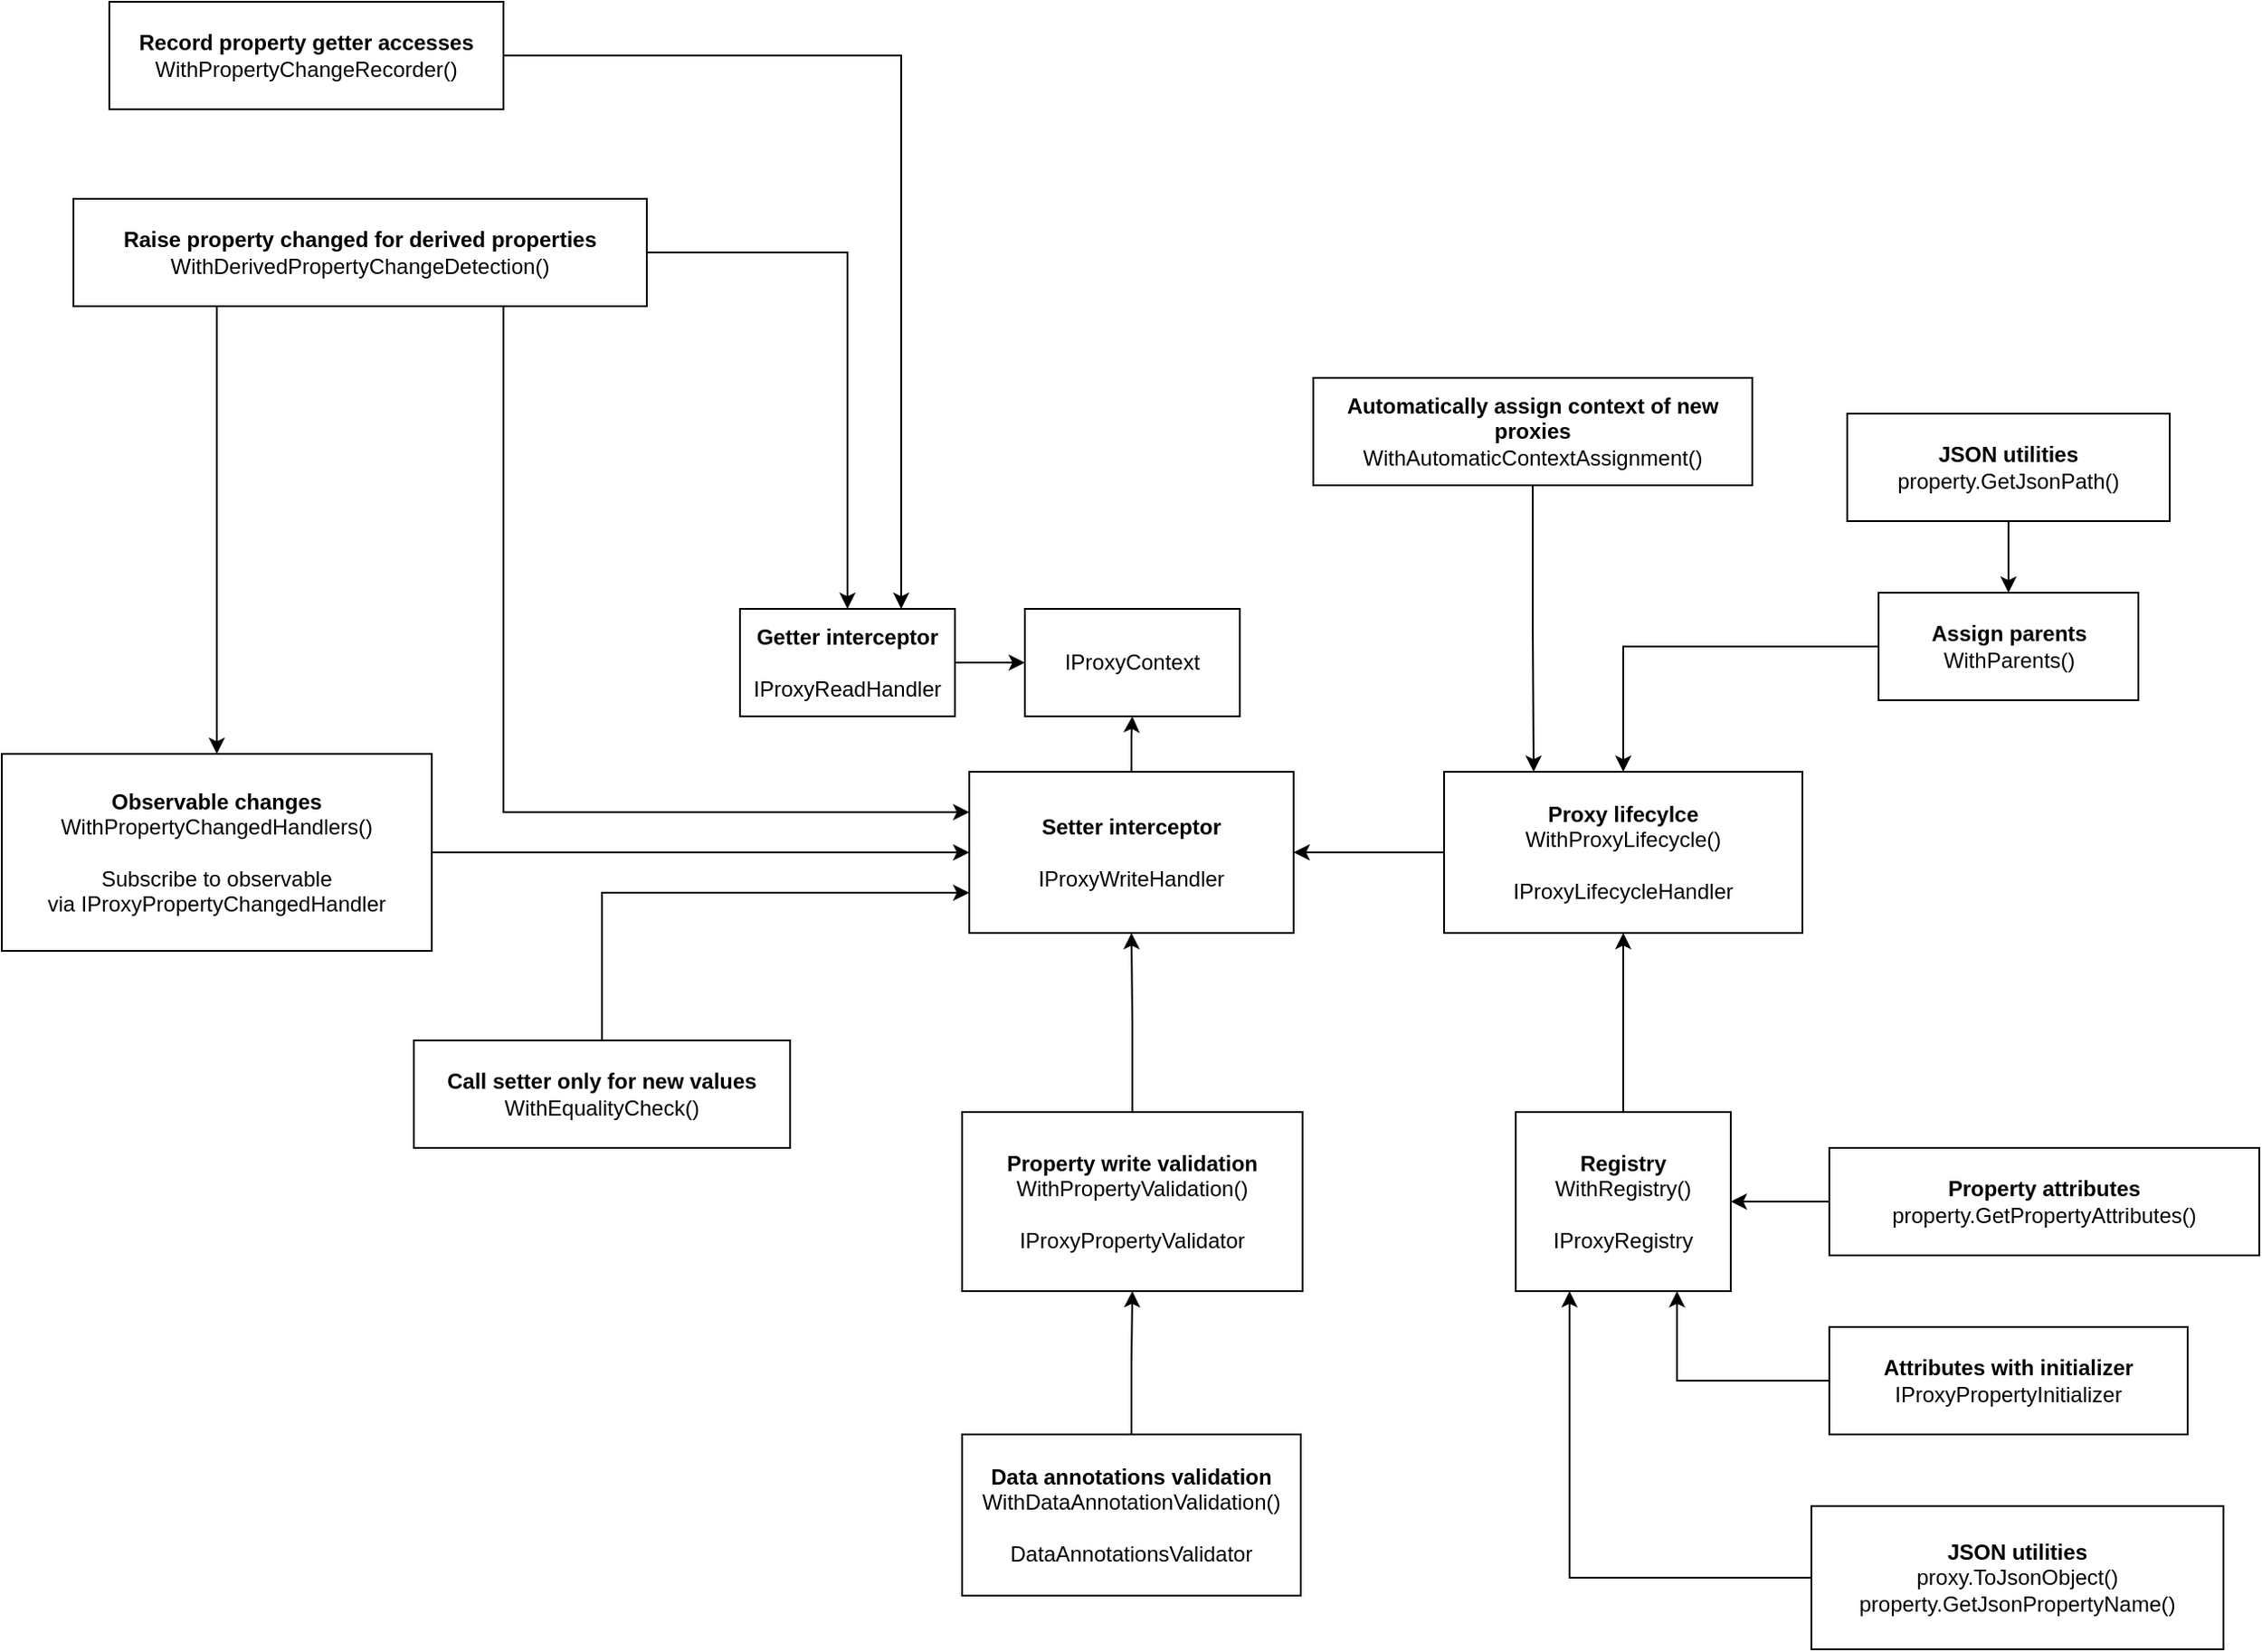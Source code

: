 <mxfile version="24.1.0" type="device">
  <diagram name="Page-1" id="Akw01ZIGIV-2cNeXsqmA">
    <mxGraphModel dx="3753" dy="1187" grid="1" gridSize="10" guides="1" tooltips="1" connect="1" arrows="1" fold="1" page="1" pageScale="1" pageWidth="1169" pageHeight="1654" math="0" shadow="0">
      <root>
        <mxCell id="0" />
        <mxCell id="1" parent="0" />
        <mxCell id="d9BL-mROPcZ20sLbiVwK-2" style="edgeStyle=orthogonalEdgeStyle;rounded=0;orthogonalLoop=1;jettySize=auto;html=1;entryX=0.5;entryY=1;entryDx=0;entryDy=0;" parent="1" source="O__Tp7NvbIp_FXz24owh-1" target="d9BL-mROPcZ20sLbiVwK-1" edge="1">
          <mxGeometry relative="1" as="geometry" />
        </mxCell>
        <mxCell id="O__Tp7NvbIp_FXz24owh-1" value="&lt;div&gt;&lt;b&gt;Setter interceptor&lt;/b&gt;&lt;/div&gt;&lt;div&gt;&lt;br&gt;&lt;/div&gt;IProxyWriteHandler" style="rounded=0;whiteSpace=wrap;html=1;" parent="1" vertex="1">
          <mxGeometry x="420" y="500" width="181" height="90" as="geometry" />
        </mxCell>
        <mxCell id="d9BL-mROPcZ20sLbiVwK-1" value="IProxyContext" style="rounded=0;whiteSpace=wrap;html=1;" parent="1" vertex="1">
          <mxGeometry x="451" y="409" width="120" height="60" as="geometry" />
        </mxCell>
        <mxCell id="d9BL-mROPcZ20sLbiVwK-3" value="&lt;div&gt;&lt;b&gt;Property write validation&lt;/b&gt;&lt;/div&gt;&lt;div&gt;WithPropertyValidation()&lt;/div&gt;&lt;div&gt;&lt;br&gt;&lt;/div&gt;IProxyPropertyValidator" style="rounded=0;whiteSpace=wrap;html=1;" parent="1" vertex="1">
          <mxGeometry x="416" y="690" width="190" height="100" as="geometry" />
        </mxCell>
        <mxCell id="d9BL-mROPcZ20sLbiVwK-4" style="edgeStyle=orthogonalEdgeStyle;rounded=0;orthogonalLoop=1;jettySize=auto;html=1;entryX=0.5;entryY=1;entryDx=0;entryDy=0;" parent="1" source="d9BL-mROPcZ20sLbiVwK-3" target="O__Tp7NvbIp_FXz24owh-1" edge="1">
          <mxGeometry relative="1" as="geometry">
            <mxPoint x="502" y="610" as="targetPoint" />
          </mxGeometry>
        </mxCell>
        <mxCell id="d9BL-mROPcZ20sLbiVwK-7" style="edgeStyle=orthogonalEdgeStyle;rounded=0;orthogonalLoop=1;jettySize=auto;html=1;entryX=0.5;entryY=1;entryDx=0;entryDy=0;" parent="1" source="d9BL-mROPcZ20sLbiVwK-6" target="d9BL-mROPcZ20sLbiVwK-3" edge="1">
          <mxGeometry relative="1" as="geometry" />
        </mxCell>
        <mxCell id="d9BL-mROPcZ20sLbiVwK-6" value="&lt;div&gt;&lt;b&gt;&lt;span style=&quot;background-color: initial;&quot;&gt;Data annotations validation&lt;/span&gt;&lt;/b&gt;&lt;/div&gt;&lt;div&gt;&lt;span style=&quot;background-color: initial;&quot;&gt;WithDataAnnotationValidation()&lt;/span&gt;&lt;br&gt;&lt;/div&gt;&lt;div&gt;&lt;br&gt;&lt;/div&gt;DataAnnotationsValidator" style="rounded=0;whiteSpace=wrap;html=1;" parent="1" vertex="1">
          <mxGeometry x="416" y="870" width="189" height="90" as="geometry" />
        </mxCell>
        <mxCell id="d9BL-mROPcZ20sLbiVwK-11" style="edgeStyle=orthogonalEdgeStyle;rounded=0;orthogonalLoop=1;jettySize=auto;html=1;entryX=0.5;entryY=1;entryDx=0;entryDy=0;" parent="1" source="d9BL-mROPcZ20sLbiVwK-8" target="d9BL-mROPcZ20sLbiVwK-9" edge="1">
          <mxGeometry relative="1" as="geometry" />
        </mxCell>
        <mxCell id="d9BL-mROPcZ20sLbiVwK-8" value="&lt;b&gt;Registry&lt;/b&gt;&lt;div&gt;WithRegistry()&lt;/div&gt;&lt;div&gt;&lt;br&gt;&lt;div&gt;IProxyRegistry&lt;br&gt;&lt;/div&gt;&lt;/div&gt;" style="rounded=0;whiteSpace=wrap;html=1;" parent="1" vertex="1">
          <mxGeometry x="725" y="690" width="120" height="100" as="geometry" />
        </mxCell>
        <mxCell id="d9BL-mROPcZ20sLbiVwK-10" style="edgeStyle=orthogonalEdgeStyle;rounded=0;orthogonalLoop=1;jettySize=auto;html=1;entryX=1;entryY=0.5;entryDx=0;entryDy=0;" parent="1" source="d9BL-mROPcZ20sLbiVwK-9" target="O__Tp7NvbIp_FXz24owh-1" edge="1">
          <mxGeometry relative="1" as="geometry" />
        </mxCell>
        <mxCell id="d9BL-mROPcZ20sLbiVwK-9" value="&lt;div&gt;&lt;b&gt;Proxy lifecylce&lt;/b&gt;&lt;/div&gt;&lt;div&gt;WithProxyLifecycle()&lt;br&gt;&lt;/div&gt;&lt;div&gt;&lt;br&gt;&lt;/div&gt;IProxyLifecycleHandler" style="rounded=0;whiteSpace=wrap;html=1;" parent="1" vertex="1">
          <mxGeometry x="685" y="500" width="200" height="90" as="geometry" />
        </mxCell>
        <mxCell id="d9BL-mROPcZ20sLbiVwK-13" style="edgeStyle=orthogonalEdgeStyle;rounded=0;orthogonalLoop=1;jettySize=auto;html=1;entryX=0.25;entryY=0;entryDx=0;entryDy=0;" parent="1" source="d9BL-mROPcZ20sLbiVwK-12" target="d9BL-mROPcZ20sLbiVwK-9" edge="1">
          <mxGeometry relative="1" as="geometry" />
        </mxCell>
        <mxCell id="d9BL-mROPcZ20sLbiVwK-12" value="&lt;div&gt;&lt;b&gt;Automatically assign context of new proxies&lt;/b&gt;&lt;/div&gt;WithAutomaticContextAssignment()" style="rounded=0;whiteSpace=wrap;html=1;" parent="1" vertex="1">
          <mxGeometry x="612" y="280" width="245" height="60" as="geometry" />
        </mxCell>
        <mxCell id="d9BL-mROPcZ20sLbiVwK-15" style="edgeStyle=orthogonalEdgeStyle;rounded=0;orthogonalLoop=1;jettySize=auto;html=1;entryX=0.5;entryY=0;entryDx=0;entryDy=0;" parent="1" source="d9BL-mROPcZ20sLbiVwK-14" target="d9BL-mROPcZ20sLbiVwK-9" edge="1">
          <mxGeometry relative="1" as="geometry" />
        </mxCell>
        <mxCell id="d9BL-mROPcZ20sLbiVwK-14" value="&lt;div&gt;&lt;b&gt;Assign parents&lt;/b&gt;&lt;/div&gt;WithParents()" style="rounded=0;whiteSpace=wrap;html=1;" parent="1" vertex="1">
          <mxGeometry x="927.5" y="400" width="145" height="60" as="geometry" />
        </mxCell>
        <mxCell id="d9BL-mROPcZ20sLbiVwK-17" style="edgeStyle=orthogonalEdgeStyle;rounded=0;orthogonalLoop=1;jettySize=auto;html=1;entryX=0;entryY=0.5;entryDx=0;entryDy=0;exitX=1;exitY=0.5;exitDx=0;exitDy=0;" parent="1" source="d9BL-mROPcZ20sLbiVwK-16" target="O__Tp7NvbIp_FXz24owh-1" edge="1">
          <mxGeometry relative="1" as="geometry" />
        </mxCell>
        <mxCell id="d9BL-mROPcZ20sLbiVwK-16" value="&lt;div&gt;&lt;span style=&quot;background-color: initial;&quot;&gt;&lt;b&gt;Observable changes&lt;/b&gt;&lt;/span&gt;&lt;/div&gt;&lt;div&gt;&lt;span style=&quot;background-color: initial;&quot;&gt;WithPropertyChangedHandlers()&lt;/span&gt;&lt;br&gt;&lt;/div&gt;&lt;div&gt;&lt;br&gt;&lt;/div&gt;&lt;div&gt;Subscribe to observable via&amp;nbsp;IProxyPropertyChangedHandler&lt;/div&gt;" style="rounded=0;whiteSpace=wrap;html=1;" parent="1" vertex="1">
          <mxGeometry x="-120" y="490" width="240" height="110" as="geometry" />
        </mxCell>
        <mxCell id="d9BL-mROPcZ20sLbiVwK-22" style="edgeStyle=orthogonalEdgeStyle;rounded=0;orthogonalLoop=1;jettySize=auto;html=1;entryX=0.75;entryY=0;entryDx=0;entryDy=0;" parent="1" source="d9BL-mROPcZ20sLbiVwK-19" target="d9BL-mROPcZ20sLbiVwK-20" edge="1">
          <mxGeometry relative="1" as="geometry" />
        </mxCell>
        <mxCell id="d9BL-mROPcZ20sLbiVwK-19" value="&lt;div&gt;&lt;b&gt;Record property getter accesses&lt;/b&gt;&lt;/div&gt;WithPropertyChangeRecorder()" style="rounded=0;whiteSpace=wrap;html=1;" parent="1" vertex="1">
          <mxGeometry x="-60" y="70" width="220" height="60" as="geometry" />
        </mxCell>
        <mxCell id="d9BL-mROPcZ20sLbiVwK-21" style="edgeStyle=orthogonalEdgeStyle;rounded=0;orthogonalLoop=1;jettySize=auto;html=1;entryX=0;entryY=0.5;entryDx=0;entryDy=0;" parent="1" source="d9BL-mROPcZ20sLbiVwK-20" target="d9BL-mROPcZ20sLbiVwK-1" edge="1">
          <mxGeometry relative="1" as="geometry" />
        </mxCell>
        <mxCell id="d9BL-mROPcZ20sLbiVwK-20" value="&lt;b&gt;Getter interceptor&lt;/b&gt;&lt;div&gt;&lt;br&gt;&lt;/div&gt;&lt;div&gt;IProxyReadHandler&lt;br&gt;&lt;/div&gt;" style="rounded=0;whiteSpace=wrap;html=1;" parent="1" vertex="1">
          <mxGeometry x="292" y="409" width="120" height="60" as="geometry" />
        </mxCell>
        <mxCell id="d9BL-mROPcZ20sLbiVwK-25" style="edgeStyle=orthogonalEdgeStyle;rounded=0;orthogonalLoop=1;jettySize=auto;html=1;entryX=0.5;entryY=0;entryDx=0;entryDy=0;" parent="1" source="d9BL-mROPcZ20sLbiVwK-24" target="d9BL-mROPcZ20sLbiVwK-20" edge="1">
          <mxGeometry relative="1" as="geometry" />
        </mxCell>
        <mxCell id="d9BL-mROPcZ20sLbiVwK-27" style="edgeStyle=orthogonalEdgeStyle;rounded=0;orthogonalLoop=1;jettySize=auto;html=1;entryX=0.5;entryY=0;entryDx=0;entryDy=0;exitX=0.25;exitY=1;exitDx=0;exitDy=0;" parent="1" source="d9BL-mROPcZ20sLbiVwK-24" target="d9BL-mROPcZ20sLbiVwK-16" edge="1">
          <mxGeometry relative="1" as="geometry" />
        </mxCell>
        <mxCell id="d9BL-mROPcZ20sLbiVwK-35" style="edgeStyle=orthogonalEdgeStyle;rounded=0;orthogonalLoop=1;jettySize=auto;html=1;entryX=0;entryY=0.25;entryDx=0;entryDy=0;exitX=0.75;exitY=1;exitDx=0;exitDy=0;" parent="1" source="d9BL-mROPcZ20sLbiVwK-24" target="O__Tp7NvbIp_FXz24owh-1" edge="1">
          <mxGeometry relative="1" as="geometry" />
        </mxCell>
        <mxCell id="d9BL-mROPcZ20sLbiVwK-24" value="&lt;div&gt;&lt;b&gt;Raise property changed for derived properties&lt;/b&gt;&lt;/div&gt;WithDerivedPropertyChangeDetection()" style="rounded=0;whiteSpace=wrap;html=1;" parent="1" vertex="1">
          <mxGeometry x="-80" y="180" width="320" height="60" as="geometry" />
        </mxCell>
        <mxCell id="d9BL-mROPcZ20sLbiVwK-30" style="edgeStyle=orthogonalEdgeStyle;rounded=0;orthogonalLoop=1;jettySize=auto;html=1;entryX=0;entryY=0.75;entryDx=0;entryDy=0;exitX=0.5;exitY=0;exitDx=0;exitDy=0;" parent="1" source="d9BL-mROPcZ20sLbiVwK-28" target="O__Tp7NvbIp_FXz24owh-1" edge="1">
          <mxGeometry relative="1" as="geometry" />
        </mxCell>
        <mxCell id="d9BL-mROPcZ20sLbiVwK-28" value="&lt;div&gt;&lt;b&gt;Call setter only for new values&lt;/b&gt;&lt;/div&gt;WithEqualityCheck()" style="rounded=0;whiteSpace=wrap;html=1;" parent="1" vertex="1">
          <mxGeometry x="110" y="650" width="210" height="60" as="geometry" />
        </mxCell>
        <mxCell id="d9BL-mROPcZ20sLbiVwK-32" style="edgeStyle=orthogonalEdgeStyle;rounded=0;orthogonalLoop=1;jettySize=auto;html=1;entryX=0.5;entryY=0;entryDx=0;entryDy=0;" parent="1" source="d9BL-mROPcZ20sLbiVwK-31" target="d9BL-mROPcZ20sLbiVwK-14" edge="1">
          <mxGeometry relative="1" as="geometry" />
        </mxCell>
        <mxCell id="d9BL-mROPcZ20sLbiVwK-31" value="&lt;b&gt;JSON utilities&lt;/b&gt;&lt;br&gt;property.GetJsonPath()" style="rounded=0;whiteSpace=wrap;html=1;" parent="1" vertex="1">
          <mxGeometry x="910" y="300" width="180" height="60" as="geometry" />
        </mxCell>
        <mxCell id="d9BL-mROPcZ20sLbiVwK-37" style="edgeStyle=orthogonalEdgeStyle;rounded=0;orthogonalLoop=1;jettySize=auto;html=1;entryX=1;entryY=0.5;entryDx=0;entryDy=0;exitX=0;exitY=0.5;exitDx=0;exitDy=0;" parent="1" source="d9BL-mROPcZ20sLbiVwK-36" target="d9BL-mROPcZ20sLbiVwK-8" edge="1">
          <mxGeometry relative="1" as="geometry">
            <Array as="points">
              <mxPoint x="940" y="740" />
              <mxPoint x="940" y="740" />
            </Array>
            <mxPoint x="920" y="670" as="targetPoint" />
          </mxGeometry>
        </mxCell>
        <mxCell id="d9BL-mROPcZ20sLbiVwK-36" value="&lt;b&gt;Property attributes&lt;/b&gt;&lt;div&gt;property.GetPropertyAttributes()&lt;/div&gt;" style="rounded=0;whiteSpace=wrap;html=1;" parent="1" vertex="1">
          <mxGeometry x="900" y="710" width="240" height="60" as="geometry" />
        </mxCell>
        <mxCell id="d9BL-mROPcZ20sLbiVwK-39" style="edgeStyle=orthogonalEdgeStyle;rounded=0;orthogonalLoop=1;jettySize=auto;html=1;entryX=0.25;entryY=1;entryDx=0;entryDy=0;" parent="1" source="d9BL-mROPcZ20sLbiVwK-38" target="d9BL-mROPcZ20sLbiVwK-8" edge="1">
          <mxGeometry relative="1" as="geometry" />
        </mxCell>
        <mxCell id="d9BL-mROPcZ20sLbiVwK-38" value="&lt;b&gt;JSON utilities&lt;/b&gt;&lt;div&gt;proxy.ToJsonObject()&lt;/div&gt;&lt;div&gt;property.GetJsonPropertyName()&lt;br&gt;&lt;/div&gt;" style="whiteSpace=wrap;html=1;" parent="1" vertex="1">
          <mxGeometry x="890" y="910" width="230" height="80" as="geometry" />
        </mxCell>
        <mxCell id="EaddW8LMifSNtddjIqRl-2" style="edgeStyle=orthogonalEdgeStyle;rounded=0;orthogonalLoop=1;jettySize=auto;html=1;entryX=0.75;entryY=1;entryDx=0;entryDy=0;" parent="1" source="EaddW8LMifSNtddjIqRl-1" target="d9BL-mROPcZ20sLbiVwK-8" edge="1">
          <mxGeometry relative="1" as="geometry">
            <mxPoint x="960" y="670" as="targetPoint" />
          </mxGeometry>
        </mxCell>
        <mxCell id="EaddW8LMifSNtddjIqRl-1" value="&lt;div&gt;&lt;b&gt;Attributes with initializer&lt;/b&gt;&lt;/div&gt;IProxyPropertyInitializer" style="rounded=0;whiteSpace=wrap;html=1;" parent="1" vertex="1">
          <mxGeometry x="900" y="810" width="200" height="60" as="geometry" />
        </mxCell>
      </root>
    </mxGraphModel>
  </diagram>
</mxfile>
